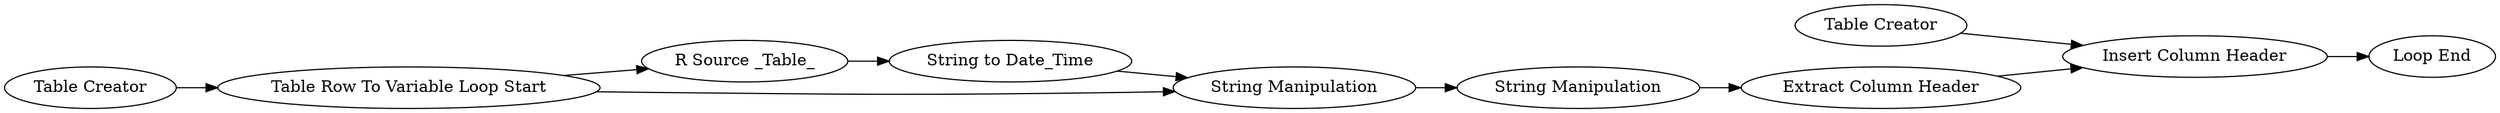 digraph {
	156 -> 158
	3 -> 4
	4 -> 1
	2 -> 6
	158 -> 5
	1 -> 2
	157 -> 158
	6 -> 7
	4 -> 6
	7 -> 156
	5 [label="Loop End"]
	1 [label="R Source _Table_"]
	7 [label="String Manipulation"]
	157 [label="Table Creator"]
	156 [label="Extract Column Header"]
	158 [label="Insert Column Header"]
	4 [label="Table Row To Variable Loop Start"]
	6 [label="String Manipulation"]
	3 [label="Table Creator"]
	2 [label="String to Date_Time"]
	rankdir=LR
}
